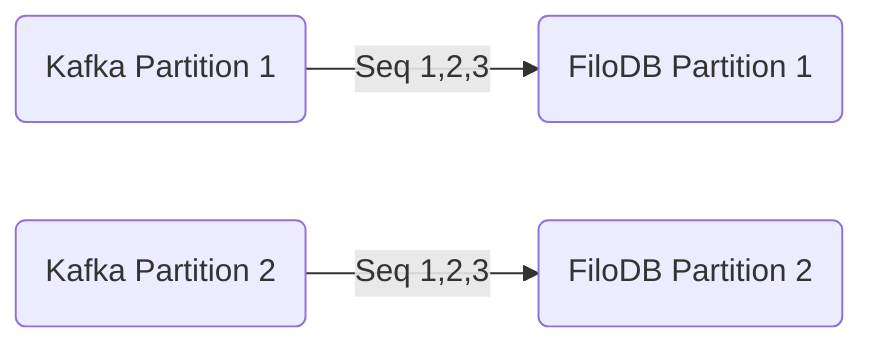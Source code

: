 graph LR;
k1(Kafka Partition 1);
k2(Kafka Partition 2);
f1(FiloDB Partition 1);
f2(FiloDB Partition 2);
k1-- Seq 1,2,3 -->f1;
k2-- Seq 1,2,3 -->f2;